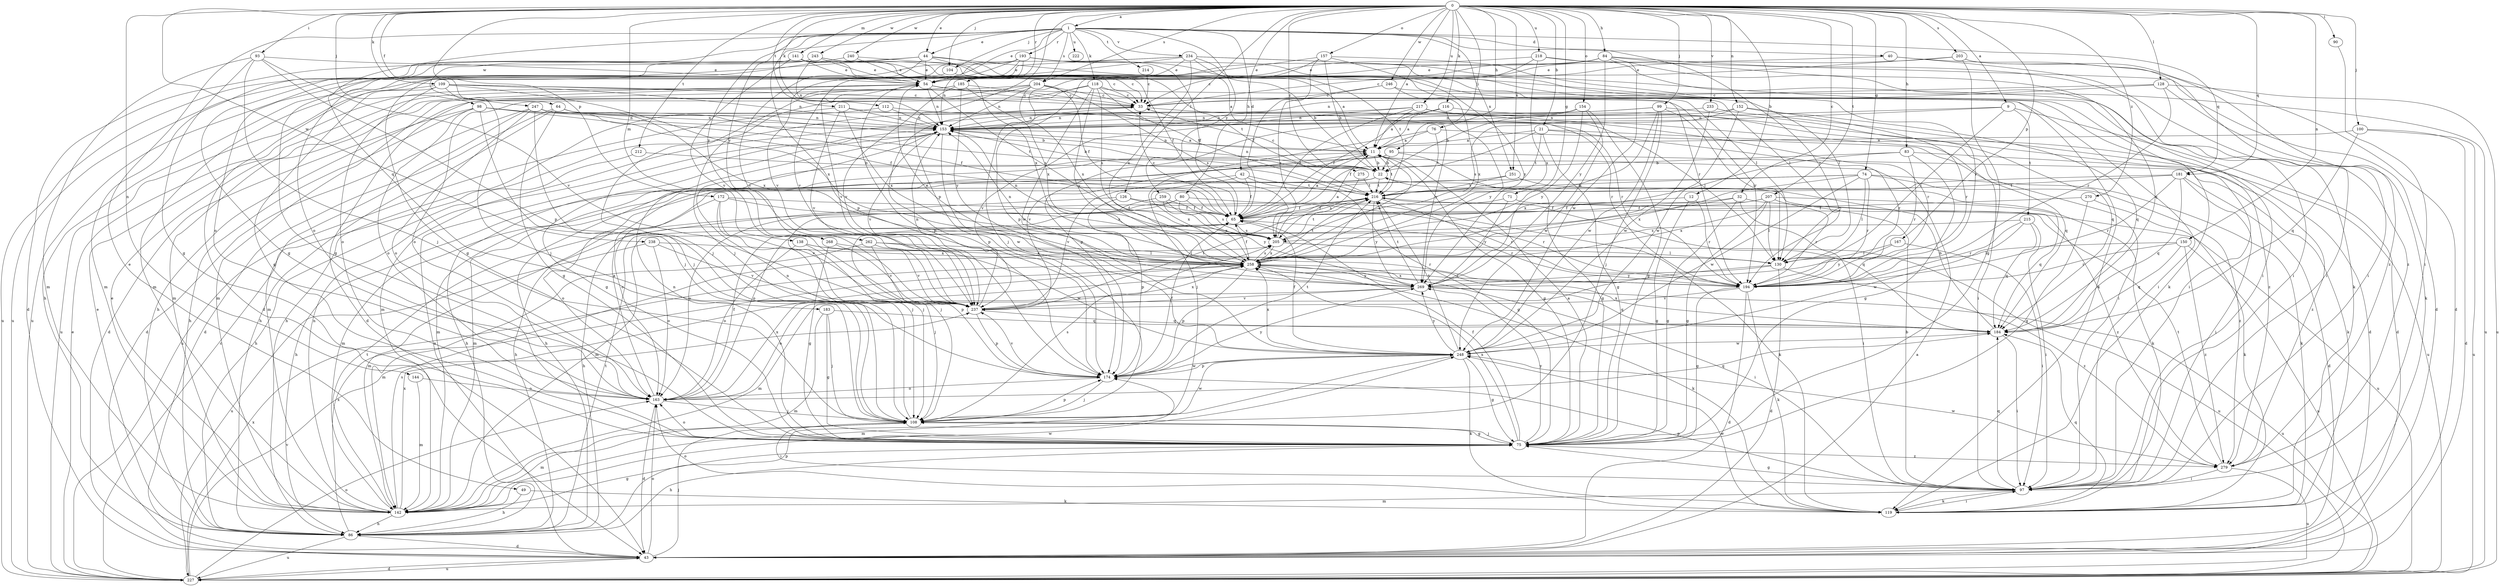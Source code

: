 strict digraph  {
0;
1;
9;
11;
12;
21;
22;
32;
33;
40;
42;
43;
44;
49;
54;
64;
65;
71;
74;
75;
76;
80;
83;
84;
86;
90;
93;
95;
97;
98;
99;
100;
104;
108;
109;
112;
116;
118;
119;
126;
128;
130;
138;
141;
142;
144;
150;
152;
153;
154;
157;
163;
167;
172;
174;
181;
183;
184;
185;
193;
194;
203;
204;
205;
207;
211;
212;
214;
215;
216;
217;
218;
222;
227;
233;
234;
237;
238;
240;
243;
246;
247;
248;
251;
258;
259;
262;
268;
269;
270;
275;
279;
0 -> 1  [label=a];
0 -> 9  [label=a];
0 -> 11  [label=a];
0 -> 12  [label=b];
0 -> 21  [label=b];
0 -> 32  [label=c];
0 -> 44  [label=e];
0 -> 64  [label=f];
0 -> 71  [label=g];
0 -> 74  [label=g];
0 -> 76  [label=h];
0 -> 80  [label=h];
0 -> 83  [label=h];
0 -> 84  [label=h];
0 -> 90  [label=i];
0 -> 93  [label=i];
0 -> 95  [label=i];
0 -> 98  [label=j];
0 -> 99  [label=j];
0 -> 100  [label=j];
0 -> 104  [label=j];
0 -> 109  [label=k];
0 -> 112  [label=k];
0 -> 116  [label=k];
0 -> 126  [label=l];
0 -> 128  [label=l];
0 -> 138  [label=m];
0 -> 141  [label=m];
0 -> 144  [label=n];
0 -> 150  [label=n];
0 -> 152  [label=n];
0 -> 154  [label=o];
0 -> 157  [label=o];
0 -> 167  [label=p];
0 -> 172  [label=p];
0 -> 174  [label=p];
0 -> 181  [label=q];
0 -> 185  [label=r];
0 -> 203  [label=s];
0 -> 204  [label=s];
0 -> 207  [label=t];
0 -> 211  [label=t];
0 -> 212  [label=t];
0 -> 217  [label=u];
0 -> 218  [label=u];
0 -> 233  [label=v];
0 -> 238  [label=w];
0 -> 240  [label=w];
0 -> 243  [label=w];
0 -> 246  [label=w];
0 -> 251  [label=x];
0 -> 270  [label=z];
0 -> 275  [label=z];
1 -> 40  [label=d];
1 -> 42  [label=d];
1 -> 44  [label=e];
1 -> 49  [label=e];
1 -> 54  [label=e];
1 -> 104  [label=j];
1 -> 118  [label=k];
1 -> 174  [label=p];
1 -> 181  [label=q];
1 -> 183  [label=q];
1 -> 193  [label=r];
1 -> 194  [label=r];
1 -> 204  [label=s];
1 -> 214  [label=t];
1 -> 222  [label=u];
1 -> 234  [label=v];
1 -> 247  [label=w];
1 -> 251  [label=x];
1 -> 259  [label=y];
1 -> 262  [label=y];
1 -> 268  [label=y];
9 -> 43  [label=d];
9 -> 130  [label=l];
9 -> 153  [label=n];
9 -> 205  [label=s];
9 -> 215  [label=t];
11 -> 22  [label=b];
11 -> 75  [label=g];
11 -> 86  [label=h];
11 -> 108  [label=j];
11 -> 153  [label=n];
11 -> 216  [label=t];
12 -> 65  [label=f];
12 -> 75  [label=g];
12 -> 194  [label=r];
21 -> 11  [label=a];
21 -> 65  [label=f];
21 -> 75  [label=g];
21 -> 194  [label=r];
21 -> 216  [label=t];
21 -> 227  [label=u];
22 -> 33  [label=c];
22 -> 86  [label=h];
22 -> 142  [label=m];
22 -> 153  [label=n];
22 -> 216  [label=t];
32 -> 65  [label=f];
32 -> 75  [label=g];
32 -> 97  [label=i];
32 -> 163  [label=o];
32 -> 279  [label=z];
33 -> 153  [label=n];
33 -> 174  [label=p];
33 -> 269  [label=y];
40 -> 54  [label=e];
40 -> 97  [label=i];
40 -> 279  [label=z];
42 -> 65  [label=f];
42 -> 75  [label=g];
42 -> 216  [label=t];
42 -> 237  [label=v];
42 -> 258  [label=x];
43 -> 11  [label=a];
43 -> 108  [label=j];
43 -> 153  [label=n];
43 -> 163  [label=o];
43 -> 227  [label=u];
44 -> 11  [label=a];
44 -> 54  [label=e];
44 -> 119  [label=k];
44 -> 130  [label=l];
44 -> 163  [label=o];
44 -> 227  [label=u];
44 -> 237  [label=v];
49 -> 86  [label=h];
49 -> 119  [label=k];
54 -> 33  [label=c];
54 -> 153  [label=n];
54 -> 174  [label=p];
54 -> 194  [label=r];
54 -> 205  [label=s];
54 -> 237  [label=v];
64 -> 22  [label=b];
64 -> 43  [label=d];
64 -> 75  [label=g];
64 -> 86  [label=h];
64 -> 153  [label=n];
64 -> 258  [label=x];
65 -> 11  [label=a];
65 -> 33  [label=c];
65 -> 142  [label=m];
65 -> 194  [label=r];
65 -> 205  [label=s];
71 -> 65  [label=f];
71 -> 227  [label=u];
71 -> 269  [label=y];
74 -> 119  [label=k];
74 -> 130  [label=l];
74 -> 163  [label=o];
74 -> 194  [label=r];
74 -> 216  [label=t];
74 -> 248  [label=w];
74 -> 258  [label=x];
74 -> 279  [label=z];
75 -> 11  [label=a];
75 -> 65  [label=f];
75 -> 86  [label=h];
75 -> 108  [label=j];
75 -> 153  [label=n];
75 -> 163  [label=o];
75 -> 258  [label=x];
75 -> 269  [label=y];
75 -> 279  [label=z];
76 -> 11  [label=a];
76 -> 184  [label=q];
76 -> 216  [label=t];
76 -> 237  [label=v];
80 -> 65  [label=f];
80 -> 108  [label=j];
80 -> 119  [label=k];
80 -> 163  [label=o];
80 -> 205  [label=s];
83 -> 22  [label=b];
83 -> 75  [label=g];
83 -> 194  [label=r];
83 -> 258  [label=x];
83 -> 279  [label=z];
84 -> 54  [label=e];
84 -> 97  [label=i];
84 -> 108  [label=j];
84 -> 142  [label=m];
84 -> 184  [label=q];
84 -> 248  [label=w];
84 -> 269  [label=y];
84 -> 279  [label=z];
86 -> 43  [label=d];
86 -> 54  [label=e];
86 -> 174  [label=p];
86 -> 216  [label=t];
86 -> 227  [label=u];
86 -> 258  [label=x];
90 -> 97  [label=i];
93 -> 54  [label=e];
93 -> 75  [label=g];
93 -> 108  [label=j];
93 -> 142  [label=m];
93 -> 174  [label=p];
93 -> 237  [label=v];
95 -> 22  [label=b];
95 -> 75  [label=g];
95 -> 86  [label=h];
95 -> 119  [label=k];
95 -> 142  [label=m];
97 -> 22  [label=b];
97 -> 75  [label=g];
97 -> 119  [label=k];
97 -> 142  [label=m];
97 -> 174  [label=p];
97 -> 184  [label=q];
98 -> 43  [label=d];
98 -> 65  [label=f];
98 -> 86  [label=h];
98 -> 108  [label=j];
98 -> 153  [label=n];
98 -> 163  [label=o];
98 -> 216  [label=t];
99 -> 108  [label=j];
99 -> 130  [label=l];
99 -> 142  [label=m];
99 -> 153  [label=n];
99 -> 184  [label=q];
99 -> 248  [label=w];
99 -> 258  [label=x];
100 -> 11  [label=a];
100 -> 43  [label=d];
100 -> 184  [label=q];
100 -> 227  [label=u];
104 -> 163  [label=o];
104 -> 216  [label=t];
108 -> 75  [label=g];
108 -> 97  [label=i];
108 -> 142  [label=m];
108 -> 153  [label=n];
108 -> 174  [label=p];
108 -> 205  [label=s];
108 -> 248  [label=w];
109 -> 33  [label=c];
109 -> 75  [label=g];
109 -> 97  [label=i];
109 -> 108  [label=j];
109 -> 153  [label=n];
109 -> 163  [label=o];
109 -> 227  [label=u];
109 -> 258  [label=x];
112 -> 130  [label=l];
112 -> 153  [label=n];
112 -> 227  [label=u];
116 -> 11  [label=a];
116 -> 65  [label=f];
116 -> 97  [label=i];
116 -> 153  [label=n];
116 -> 269  [label=y];
118 -> 33  [label=c];
118 -> 86  [label=h];
118 -> 97  [label=i];
118 -> 163  [label=o];
118 -> 205  [label=s];
118 -> 216  [label=t];
118 -> 248  [label=w];
118 -> 269  [label=y];
119 -> 97  [label=i];
119 -> 163  [label=o];
119 -> 184  [label=q];
119 -> 248  [label=w];
126 -> 65  [label=f];
126 -> 86  [label=h];
126 -> 174  [label=p];
126 -> 194  [label=r];
128 -> 33  [label=c];
128 -> 119  [label=k];
128 -> 153  [label=n];
128 -> 194  [label=r];
128 -> 227  [label=u];
130 -> 43  [label=d];
130 -> 142  [label=m];
130 -> 269  [label=y];
130 -> 279  [label=z];
138 -> 108  [label=j];
138 -> 163  [label=o];
138 -> 194  [label=r];
138 -> 258  [label=x];
141 -> 33  [label=c];
141 -> 43  [label=d];
141 -> 54  [label=e];
141 -> 142  [label=m];
141 -> 194  [label=r];
141 -> 237  [label=v];
141 -> 258  [label=x];
142 -> 54  [label=e];
142 -> 75  [label=g];
142 -> 86  [label=h];
142 -> 153  [label=n];
142 -> 205  [label=s];
142 -> 216  [label=t];
142 -> 248  [label=w];
142 -> 258  [label=x];
144 -> 142  [label=m];
144 -> 163  [label=o];
150 -> 130  [label=l];
150 -> 184  [label=q];
150 -> 194  [label=r];
150 -> 227  [label=u];
150 -> 279  [label=z];
152 -> 153  [label=n];
152 -> 174  [label=p];
152 -> 184  [label=q];
152 -> 194  [label=r];
152 -> 248  [label=w];
153 -> 11  [label=a];
153 -> 22  [label=b];
153 -> 75  [label=g];
153 -> 237  [label=v];
153 -> 248  [label=w];
154 -> 22  [label=b];
154 -> 75  [label=g];
154 -> 153  [label=n];
154 -> 248  [label=w];
154 -> 269  [label=y];
157 -> 22  [label=b];
157 -> 33  [label=c];
157 -> 54  [label=e];
157 -> 65  [label=f];
157 -> 194  [label=r];
157 -> 269  [label=y];
163 -> 11  [label=a];
163 -> 43  [label=d];
163 -> 65  [label=f];
163 -> 108  [label=j];
163 -> 184  [label=q];
163 -> 258  [label=x];
167 -> 97  [label=i];
167 -> 130  [label=l];
167 -> 269  [label=y];
172 -> 65  [label=f];
172 -> 108  [label=j];
172 -> 163  [label=o];
172 -> 205  [label=s];
172 -> 237  [label=v];
174 -> 65  [label=f];
174 -> 108  [label=j];
174 -> 163  [label=o];
174 -> 216  [label=t];
174 -> 237  [label=v];
174 -> 248  [label=w];
174 -> 269  [label=y];
181 -> 43  [label=d];
181 -> 86  [label=h];
181 -> 97  [label=i];
181 -> 184  [label=q];
181 -> 194  [label=r];
181 -> 216  [label=t];
183 -> 75  [label=g];
183 -> 108  [label=j];
183 -> 142  [label=m];
183 -> 184  [label=q];
184 -> 22  [label=b];
184 -> 97  [label=i];
184 -> 248  [label=w];
184 -> 258  [label=x];
185 -> 33  [label=c];
185 -> 108  [label=j];
185 -> 142  [label=m];
185 -> 237  [label=v];
185 -> 258  [label=x];
185 -> 269  [label=y];
193 -> 11  [label=a];
193 -> 54  [label=e];
193 -> 65  [label=f];
193 -> 75  [label=g];
193 -> 119  [label=k];
193 -> 153  [label=n];
193 -> 227  [label=u];
193 -> 237  [label=v];
194 -> 43  [label=d];
194 -> 75  [label=g];
194 -> 119  [label=k];
194 -> 237  [label=v];
194 -> 258  [label=x];
203 -> 43  [label=d];
203 -> 54  [label=e];
203 -> 75  [label=g];
203 -> 97  [label=i];
203 -> 174  [label=p];
204 -> 33  [label=c];
204 -> 43  [label=d];
204 -> 65  [label=f];
204 -> 108  [label=j];
204 -> 142  [label=m];
204 -> 153  [label=n];
204 -> 205  [label=s];
204 -> 258  [label=x];
205 -> 11  [label=a];
205 -> 130  [label=l];
205 -> 153  [label=n];
205 -> 216  [label=t];
205 -> 227  [label=u];
205 -> 258  [label=x];
207 -> 65  [label=f];
207 -> 75  [label=g];
207 -> 130  [label=l];
207 -> 142  [label=m];
207 -> 184  [label=q];
207 -> 194  [label=r];
207 -> 258  [label=x];
211 -> 86  [label=h];
211 -> 153  [label=n];
211 -> 194  [label=r];
211 -> 237  [label=v];
211 -> 258  [label=x];
212 -> 22  [label=b];
212 -> 86  [label=h];
214 -> 33  [label=c];
215 -> 97  [label=i];
215 -> 184  [label=q];
215 -> 194  [label=r];
215 -> 205  [label=s];
215 -> 248  [label=w];
216 -> 65  [label=f];
216 -> 184  [label=q];
216 -> 194  [label=r];
216 -> 269  [label=y];
217 -> 11  [label=a];
217 -> 65  [label=f];
217 -> 97  [label=i];
217 -> 153  [label=n];
217 -> 194  [label=r];
217 -> 237  [label=v];
217 -> 279  [label=z];
218 -> 33  [label=c];
218 -> 43  [label=d];
218 -> 54  [label=e];
218 -> 119  [label=k];
218 -> 258  [label=x];
227 -> 33  [label=c];
227 -> 43  [label=d];
227 -> 54  [label=e];
227 -> 163  [label=o];
227 -> 237  [label=v];
227 -> 258  [label=x];
233 -> 43  [label=d];
233 -> 153  [label=n];
233 -> 248  [label=w];
234 -> 22  [label=b];
234 -> 43  [label=d];
234 -> 54  [label=e];
234 -> 86  [label=h];
234 -> 97  [label=i];
234 -> 130  [label=l];
234 -> 216  [label=t];
234 -> 237  [label=v];
234 -> 258  [label=x];
237 -> 153  [label=n];
237 -> 174  [label=p];
237 -> 184  [label=q];
237 -> 216  [label=t];
237 -> 258  [label=x];
238 -> 163  [label=o];
238 -> 227  [label=u];
238 -> 237  [label=v];
238 -> 258  [label=x];
240 -> 54  [label=e];
240 -> 75  [label=g];
240 -> 130  [label=l];
243 -> 33  [label=c];
243 -> 54  [label=e];
243 -> 65  [label=f];
243 -> 75  [label=g];
243 -> 153  [label=n];
243 -> 227  [label=u];
246 -> 33  [label=c];
246 -> 205  [label=s];
246 -> 227  [label=u];
246 -> 258  [label=x];
247 -> 43  [label=d];
247 -> 65  [label=f];
247 -> 108  [label=j];
247 -> 142  [label=m];
247 -> 153  [label=n];
247 -> 163  [label=o];
247 -> 194  [label=r];
248 -> 65  [label=f];
248 -> 75  [label=g];
248 -> 119  [label=k];
248 -> 142  [label=m];
248 -> 174  [label=p];
248 -> 216  [label=t];
248 -> 258  [label=x];
248 -> 269  [label=y];
251 -> 119  [label=k];
251 -> 142  [label=m];
251 -> 216  [label=t];
258 -> 11  [label=a];
258 -> 65  [label=f];
258 -> 97  [label=i];
258 -> 119  [label=k];
258 -> 153  [label=n];
258 -> 174  [label=p];
258 -> 194  [label=r];
258 -> 205  [label=s];
258 -> 216  [label=t];
258 -> 269  [label=y];
259 -> 65  [label=f];
259 -> 108  [label=j];
259 -> 258  [label=x];
259 -> 269  [label=y];
262 -> 130  [label=l];
262 -> 142  [label=m];
262 -> 174  [label=p];
262 -> 237  [label=v];
262 -> 248  [label=w];
268 -> 75  [label=g];
268 -> 130  [label=l];
268 -> 237  [label=v];
269 -> 54  [label=e];
269 -> 163  [label=o];
269 -> 184  [label=q];
269 -> 216  [label=t];
269 -> 227  [label=u];
269 -> 237  [label=v];
270 -> 65  [label=f];
270 -> 75  [label=g];
270 -> 119  [label=k];
275 -> 205  [label=s];
275 -> 216  [label=t];
279 -> 97  [label=i];
279 -> 216  [label=t];
279 -> 227  [label=u];
279 -> 248  [label=w];
}
